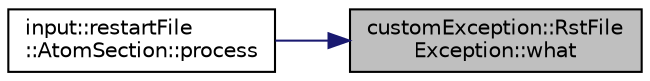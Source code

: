 digraph "customException::RstFileException::what"
{
 // LATEX_PDF_SIZE
  edge [fontname="Helvetica",fontsize="10",labelfontname="Helvetica",labelfontsize="10"];
  node [fontname="Helvetica",fontsize="10",shape=record];
  rankdir="RL";
  Node1 [label="customException::RstFile\lException::what",height=0.2,width=0.4,color="black", fillcolor="grey75", style="filled", fontcolor="black",tooltip="Construct a new Custom Exception:: Custom Exception object."];
  Node1 -> Node2 [dir="back",color="midnightblue",fontsize="10",style="solid",fontname="Helvetica"];
  Node2 [label="input::restartFile\l::AtomSection::process",height=0.2,width=0.4,color="black", fillcolor="white", style="filled",URL="$classinput_1_1restartFile_1_1AtomSection.html#a0d180073936cc36ac97a0d6281cd88b0",tooltip="processes the atom section of the rst file"];
}
